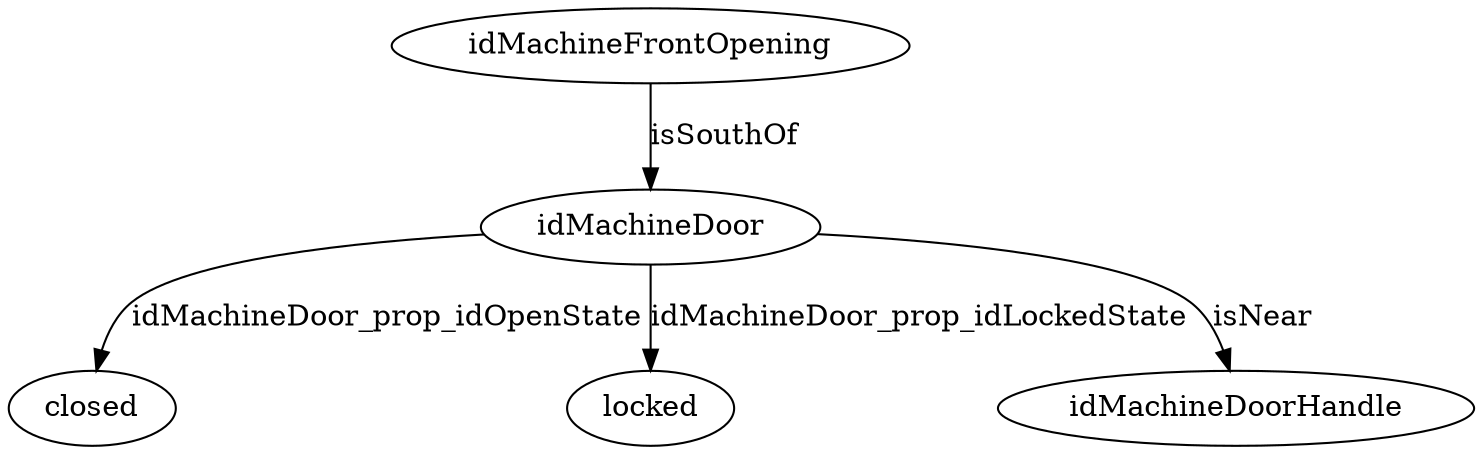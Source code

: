 strict digraph  {
idMachineFrontOpening [node_type=entity_node, root=root];
idMachineDoor;
closed;
locked;
idMachineDoorHandle;
idMachineFrontOpening -> idMachineDoor  [edge_type=relationship, label=isSouthOf];
idMachineDoor -> closed  [edge_type=property, label=idMachineDoor_prop_idOpenState];
idMachineDoor -> locked  [edge_type=property, label=idMachineDoor_prop_idLockedState];
idMachineDoor -> idMachineDoorHandle  [edge_type=relationship, label=isNear];
}

